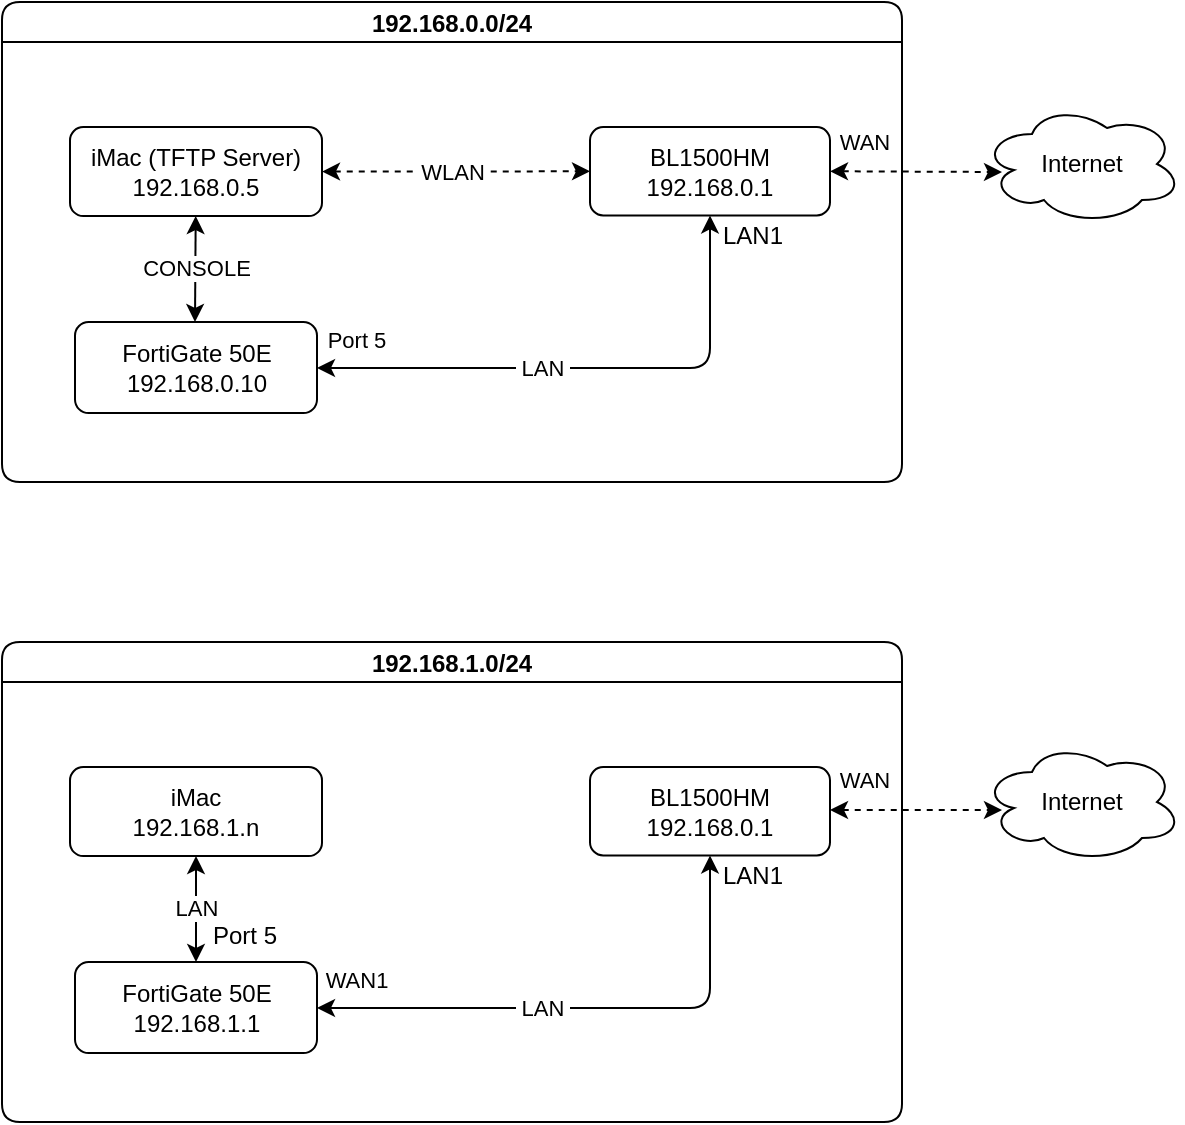 <mxfile version="28.1.2">
  <diagram name="ページ1" id="Zo1WjbqABF_xzE2NxIOl">
    <mxGraphModel dx="1978" dy="643" grid="1" gridSize="10" guides="1" tooltips="1" connect="1" arrows="1" fold="1" page="1" pageScale="1" pageWidth="827" pageHeight="1169" math="0" shadow="0">
      <root>
        <mxCell id="0" />
        <mxCell id="1" parent="0" />
        <mxCell id="QWaBHHsbd7KOMMApe-6u-146" value="" style="group" parent="1" vertex="1" connectable="0">
          <mxGeometry x="-800" y="40" width="450" height="240" as="geometry" />
        </mxCell>
        <mxCell id="QWaBHHsbd7KOMMApe-6u-1" value="192.168.0.0/24" style="swimlane;startSize=20;horizontal=1;containerType=tree;newEdgeStyle={&quot;edgeStyle&quot;:&quot;elbowEdgeStyle&quot;,&quot;startArrow&quot;:&quot;none&quot;,&quot;endArrow&quot;:&quot;none&quot;};fillStyle=auto;movable=1;resizable=1;rotatable=1;deletable=1;editable=1;locked=0;connectable=1;labelBackgroundColor=none;labelBorderColor=none;rounded=1;container=0;" parent="QWaBHHsbd7KOMMApe-6u-146" vertex="1">
          <mxGeometry width="450" height="240" as="geometry">
            <mxRectangle x="30" y="520" width="120" height="30" as="alternateBounds" />
          </mxGeometry>
        </mxCell>
        <mxCell id="u_4x-8XvFpc8--7nfBTp-27" value="" style="elbow=horizontal;sourcePerimeterSpacing=0;targetPerimeterSpacing=0;startArrow=classic;endArrow=classic;rounded=0;fontFamily=Helvetica;fontSize=12;fontColor=default;entryX=0.5;entryY=0;entryDx=0;entryDy=0;labelBackgroundColor=none;labelBorderColor=none;startFill=1;endFill=1;" edge="1" parent="QWaBHHsbd7KOMMApe-6u-1" source="QWaBHHsbd7KOMMApe-6u-44">
          <mxGeometry relative="1" as="geometry">
            <mxPoint x="96.5" y="107" as="sourcePoint" />
            <mxPoint x="96.5" y="160" as="targetPoint" />
          </mxGeometry>
        </mxCell>
        <mxCell id="u_4x-8XvFpc8--7nfBTp-28" value="CONSOLE" style="edgeLabel;html=1;align=center;verticalAlign=middle;resizable=0;points=[];labelBackgroundColor=default;" vertex="1" connectable="0" parent="u_4x-8XvFpc8--7nfBTp-27">
          <mxGeometry x="-0.094" relative="1" as="geometry">
            <mxPoint y="2" as="offset" />
          </mxGeometry>
        </mxCell>
        <UserObject label="&lt;font style=&quot;vertical-align: inherit;&quot;&gt;&lt;font style=&quot;vertical-align: inherit;&quot;&gt;BL1500HM&lt;/font&gt;&lt;/font&gt;&lt;div&gt;&lt;font style=&quot;vertical-align: inherit;&quot;&gt;&lt;font style=&quot;vertical-align: inherit;&quot;&gt;192.168.0.1&lt;/font&gt;&lt;/font&gt;&lt;/div&gt;" treeRoot="1" id="QWaBHHsbd7KOMMApe-6u-38">
          <mxCell style="whiteSpace=wrap;html=1;align=center;treeFolding=1;treeMoving=1;newEdgeStyle={&quot;edgeStyle&quot;:&quot;elbowEdgeStyle&quot;,&quot;startArrow&quot;:&quot;none&quot;,&quot;endArrow&quot;:&quot;none&quot;};verticalAlign=middle;movable=1;resizable=1;rotatable=1;deletable=1;editable=1;locked=0;connectable=1;labelBackgroundColor=none;labelBorderColor=none;rounded=1;" parent="QWaBHHsbd7KOMMApe-6u-146" vertex="1">
            <mxGeometry x="294" y="62.548" width="120" height="44.172" as="geometry" />
          </mxCell>
        </UserObject>
        <mxCell id="QWaBHHsbd7KOMMApe-6u-48" style="edgeStyle=elbowEdgeStyle;rounded=0;orthogonalLoop=1;jettySize=auto;html=1;startArrow=none;endArrow=none;entryX=0.5;entryY=0;entryDx=0;entryDy=0;labelBackgroundColor=none;fontColor=default;" parent="QWaBHHsbd7KOMMApe-6u-146" edge="1">
          <mxGeometry relative="1" as="geometry">
            <mxPoint x="84" y="129" as="sourcePoint" />
            <mxPoint x="84" y="129" as="targetPoint" />
          </mxGeometry>
        </mxCell>
        <mxCell id="QWaBHHsbd7KOMMApe-6u-138" value="" style="edgeStyle=elbowEdgeStyle;elbow=vertical;sourcePerimeterSpacing=0;targetPerimeterSpacing=0;startArrow=classic;endArrow=classic;rounded=1;curved=0;fontFamily=Helvetica;fontSize=12;fontColor=default;exitX=0.5;exitY=1;exitDx=0;exitDy=0;entryX=1;entryY=0.5;entryDx=0;entryDy=0;labelBackgroundColor=none;labelBorderColor=none;startFill=1;endFill=1;" parent="QWaBHHsbd7KOMMApe-6u-146" source="QWaBHHsbd7KOMMApe-6u-38" target="QWaBHHsbd7KOMMApe-6u-36" edge="1">
          <mxGeometry relative="1" as="geometry">
            <mxPoint x="304" y="95" as="sourcePoint" />
            <mxPoint x="167" y="73" as="targetPoint" />
            <Array as="points">
              <mxPoint x="320" y="183" />
            </Array>
          </mxGeometry>
        </mxCell>
        <mxCell id="QWaBHHsbd7KOMMApe-6u-139" value="&amp;nbsp;LAN&amp;nbsp;" style="edgeLabel;html=1;align=center;verticalAlign=middle;resizable=0;points=[];labelBackgroundColor=default;" parent="QWaBHHsbd7KOMMApe-6u-138" vertex="1" connectable="0">
          <mxGeometry x="0.316" y="-1" relative="1" as="geometry">
            <mxPoint x="19" y="1" as="offset" />
          </mxGeometry>
        </mxCell>
        <mxCell id="QWaBHHsbd7KOMMApe-6u-17" value="LAN1" style="edgeLabel;html=1;align=center;verticalAlign=middle;resizable=0;points=[];fontFamily=Helvetica;fontSize=12;labelBackgroundColor=none;labelBorderColor=none;rounded=1;" parent="QWaBHHsbd7KOMMApe-6u-146" vertex="1" connectable="0">
          <mxGeometry x="384" y="130" as="geometry">
            <mxPoint x="-9" y="-13" as="offset" />
          </mxGeometry>
        </mxCell>
        <mxCell id="QWaBHHsbd7KOMMApe-6u-45" value="" style="edgeStyle=elbowEdgeStyle;elbow=horizontal;sourcePerimeterSpacing=0;targetPerimeterSpacing=0;startArrow=classic;endArrow=classic;rounded=1;curved=0;fontFamily=Helvetica;fontSize=12;fontColor=default;exitX=1;exitY=0.5;exitDx=0;exitDy=0;entryX=0;entryY=0.5;entryDx=0;entryDy=0;labelBackgroundColor=none;labelBorderColor=none;startFill=1;endFill=1;dashed=1;" parent="QWaBHHsbd7KOMMApe-6u-146" source="QWaBHHsbd7KOMMApe-6u-44" target="QWaBHHsbd7KOMMApe-6u-38" edge="1">
          <mxGeometry relative="1" as="geometry">
            <mxPoint x="40" y="33" as="sourcePoint" />
            <mxPoint x="204" y="85" as="targetPoint" />
            <Array as="points" />
          </mxGeometry>
        </mxCell>
        <mxCell id="QWaBHHsbd7KOMMApe-6u-145" value="&amp;nbsp;WLAN&amp;nbsp;" style="edgeLabel;html=1;align=center;verticalAlign=middle;resizable=0;points=[];labelBackgroundColor=default;" parent="QWaBHHsbd7KOMMApe-6u-45" vertex="1" connectable="0">
          <mxGeometry x="-0.094" relative="1" as="geometry">
            <mxPoint x="4" as="offset" />
          </mxGeometry>
        </mxCell>
        <UserObject label="FortiGate 50E&lt;div&gt;192.168.0.10&lt;/div&gt;" treeRoot="1" id="QWaBHHsbd7KOMMApe-6u-36">
          <mxCell style="whiteSpace=wrap;html=1;align=center;treeFolding=1;treeMoving=1;newEdgeStyle={&quot;edgeStyle&quot;:&quot;elbowEdgeStyle&quot;,&quot;startArrow&quot;:&quot;none&quot;,&quot;endArrow&quot;:&quot;none&quot;};verticalAlign=middle;movable=1;resizable=1;rotatable=1;deletable=1;editable=1;locked=0;connectable=1;labelBackgroundColor=none;labelBorderColor=none;rounded=1;" parent="QWaBHHsbd7KOMMApe-6u-146" vertex="1">
            <mxGeometry x="36.5" y="159.998" width="121" height="45.55" as="geometry" />
          </mxCell>
        </UserObject>
        <mxCell id="QWaBHHsbd7KOMMApe-6u-44" value="iMac (TFTP Server)&lt;div&gt;192.168.0.5&lt;/div&gt;" style="whiteSpace=wrap;html=1;align=center;verticalAlign=middle;treeFolding=1;treeMoving=1;newEdgeStyle={&quot;edgeStyle&quot;:&quot;elbowEdgeStyle&quot;,&quot;startArrow&quot;:&quot;none&quot;,&quot;endArrow&quot;:&quot;none&quot;};fontFamily=Helvetica;fontSize=12;labelBackgroundColor=none;labelBorderColor=none;rounded=1;" parent="QWaBHHsbd7KOMMApe-6u-146" vertex="1">
          <mxGeometry x="34" y="62.55" width="126" height="44.45" as="geometry" />
        </mxCell>
        <mxCell id="QWaBHHsbd7KOMMApe-6u-147" value="Port 5" style="edgeLabel;html=1;align=center;verticalAlign=middle;resizable=0;points=[];labelBackgroundColor=default;" parent="1" vertex="1" connectable="0">
          <mxGeometry x="-520.0" y="235" as="geometry">
            <mxPoint x="-103" y="-26" as="offset" />
          </mxGeometry>
        </mxCell>
        <mxCell id="u_4x-8XvFpc8--7nfBTp-14" value="" style="group" vertex="1" connectable="0" parent="1">
          <mxGeometry x="-800" y="360" width="450" height="240" as="geometry" />
        </mxCell>
        <mxCell id="u_4x-8XvFpc8--7nfBTp-15" value="192.168.1.0/24" style="swimlane;startSize=20;horizontal=1;containerType=tree;newEdgeStyle={&quot;edgeStyle&quot;:&quot;elbowEdgeStyle&quot;,&quot;startArrow&quot;:&quot;none&quot;,&quot;endArrow&quot;:&quot;none&quot;};fillStyle=auto;movable=1;resizable=1;rotatable=1;deletable=1;editable=1;locked=0;connectable=1;labelBackgroundColor=none;labelBorderColor=none;rounded=1;container=0;" vertex="1" parent="u_4x-8XvFpc8--7nfBTp-14">
          <mxGeometry width="450" height="240" as="geometry">
            <mxRectangle x="30" y="520" width="120" height="30" as="alternateBounds" />
          </mxGeometry>
        </mxCell>
        <mxCell id="u_4x-8XvFpc8--7nfBTp-26" value="Port 5" style="edgeLabel;html=1;align=center;verticalAlign=middle;resizable=0;points=[];fontFamily=Helvetica;fontSize=12;labelBackgroundColor=none;labelBorderColor=none;rounded=1;arcSize=50;" vertex="1" connectable="0" parent="u_4x-8XvFpc8--7nfBTp-15">
          <mxGeometry x="130" y="160" as="geometry">
            <mxPoint x="-9" y="-13" as="offset" />
          </mxGeometry>
        </mxCell>
        <UserObject label="&lt;font style=&quot;vertical-align: inherit;&quot;&gt;&lt;font style=&quot;vertical-align: inherit;&quot;&gt;BL1500HM&lt;/font&gt;&lt;/font&gt;&lt;div&gt;&lt;font style=&quot;vertical-align: inherit;&quot;&gt;&lt;font style=&quot;vertical-align: inherit;&quot;&gt;192.168.0.1&lt;/font&gt;&lt;/font&gt;&lt;/div&gt;" treeRoot="1" id="u_4x-8XvFpc8--7nfBTp-16">
          <mxCell style="whiteSpace=wrap;html=1;align=center;treeFolding=1;treeMoving=1;newEdgeStyle={&quot;edgeStyle&quot;:&quot;elbowEdgeStyle&quot;,&quot;startArrow&quot;:&quot;none&quot;,&quot;endArrow&quot;:&quot;none&quot;};verticalAlign=middle;movable=1;resizable=1;rotatable=1;deletable=1;editable=1;locked=0;connectable=1;labelBackgroundColor=none;labelBorderColor=none;rounded=1;" vertex="1" parent="u_4x-8XvFpc8--7nfBTp-14">
            <mxGeometry x="294" y="62.548" width="120" height="44.172" as="geometry" />
          </mxCell>
        </UserObject>
        <mxCell id="u_4x-8XvFpc8--7nfBTp-17" style="edgeStyle=elbowEdgeStyle;rounded=0;orthogonalLoop=1;jettySize=auto;html=1;startArrow=none;endArrow=none;entryX=0.5;entryY=0;entryDx=0;entryDy=0;labelBackgroundColor=none;fontColor=default;" edge="1" parent="u_4x-8XvFpc8--7nfBTp-14">
          <mxGeometry relative="1" as="geometry">
            <mxPoint x="84" y="129" as="sourcePoint" />
            <mxPoint x="84" y="129" as="targetPoint" />
          </mxGeometry>
        </mxCell>
        <mxCell id="u_4x-8XvFpc8--7nfBTp-18" value="" style="edgeStyle=elbowEdgeStyle;elbow=vertical;sourcePerimeterSpacing=0;targetPerimeterSpacing=0;startArrow=classic;endArrow=classic;rounded=1;curved=0;fontFamily=Helvetica;fontSize=12;fontColor=default;exitX=0.5;exitY=1;exitDx=0;exitDy=0;entryX=1;entryY=0.5;entryDx=0;entryDy=0;labelBackgroundColor=none;labelBorderColor=none;startFill=1;endFill=1;" edge="1" parent="u_4x-8XvFpc8--7nfBTp-14" source="u_4x-8XvFpc8--7nfBTp-16" target="u_4x-8XvFpc8--7nfBTp-23">
          <mxGeometry relative="1" as="geometry">
            <mxPoint x="304" y="95" as="sourcePoint" />
            <mxPoint x="167" y="73" as="targetPoint" />
            <Array as="points">
              <mxPoint x="320" y="183" />
            </Array>
          </mxGeometry>
        </mxCell>
        <mxCell id="u_4x-8XvFpc8--7nfBTp-19" value="&amp;nbsp;LAN&amp;nbsp;" style="edgeLabel;html=1;align=center;verticalAlign=middle;resizable=0;points=[];labelBackgroundColor=default;" vertex="1" connectable="0" parent="u_4x-8XvFpc8--7nfBTp-18">
          <mxGeometry x="0.316" y="-1" relative="1" as="geometry">
            <mxPoint x="19" y="1" as="offset" />
          </mxGeometry>
        </mxCell>
        <mxCell id="u_4x-8XvFpc8--7nfBTp-20" value="LAN1" style="edgeLabel;html=1;align=center;verticalAlign=middle;resizable=0;points=[];fontFamily=Helvetica;fontSize=12;labelBackgroundColor=none;labelBorderColor=none;rounded=1;" vertex="1" connectable="0" parent="u_4x-8XvFpc8--7nfBTp-14">
          <mxGeometry x="384" y="130" as="geometry">
            <mxPoint x="-9" y="-13" as="offset" />
          </mxGeometry>
        </mxCell>
        <mxCell id="u_4x-8XvFpc8--7nfBTp-21" value="" style="elbow=horizontal;sourcePerimeterSpacing=0;targetPerimeterSpacing=0;startArrow=classic;endArrow=classic;rounded=0;fontFamily=Helvetica;fontSize=12;fontColor=default;exitX=0.5;exitY=1;exitDx=0;exitDy=0;entryX=0.5;entryY=0;entryDx=0;entryDy=0;labelBackgroundColor=none;labelBorderColor=none;startFill=1;endFill=1;" edge="1" parent="u_4x-8XvFpc8--7nfBTp-14" source="u_4x-8XvFpc8--7nfBTp-24" target="u_4x-8XvFpc8--7nfBTp-23">
          <mxGeometry relative="1" as="geometry">
            <mxPoint x="40" y="33" as="sourcePoint" />
            <mxPoint x="204" y="85" as="targetPoint" />
          </mxGeometry>
        </mxCell>
        <mxCell id="u_4x-8XvFpc8--7nfBTp-22" value="LAN" style="edgeLabel;html=1;align=center;verticalAlign=middle;resizable=0;points=[];labelBackgroundColor=default;" vertex="1" connectable="0" parent="u_4x-8XvFpc8--7nfBTp-21">
          <mxGeometry x="-0.094" relative="1" as="geometry">
            <mxPoint y="2" as="offset" />
          </mxGeometry>
        </mxCell>
        <UserObject label="FortiGate 50E&lt;div&gt;192.168.1.1&lt;/div&gt;" treeRoot="1" id="u_4x-8XvFpc8--7nfBTp-23">
          <mxCell style="whiteSpace=wrap;html=1;align=center;treeFolding=1;treeMoving=1;newEdgeStyle={&quot;edgeStyle&quot;:&quot;elbowEdgeStyle&quot;,&quot;startArrow&quot;:&quot;none&quot;,&quot;endArrow&quot;:&quot;none&quot;};verticalAlign=middle;movable=1;resizable=1;rotatable=1;deletable=1;editable=1;locked=0;connectable=1;labelBackgroundColor=none;labelBorderColor=none;rounded=1;" vertex="1" parent="u_4x-8XvFpc8--7nfBTp-14">
            <mxGeometry x="36.5" y="159.998" width="121" height="45.55" as="geometry" />
          </mxCell>
        </UserObject>
        <mxCell id="u_4x-8XvFpc8--7nfBTp-24" value="iMac&lt;div&gt;192.168.1.n&lt;/div&gt;" style="whiteSpace=wrap;html=1;align=center;verticalAlign=middle;treeFolding=1;treeMoving=1;newEdgeStyle={&quot;edgeStyle&quot;:&quot;elbowEdgeStyle&quot;,&quot;startArrow&quot;:&quot;none&quot;,&quot;endArrow&quot;:&quot;none&quot;};fontFamily=Helvetica;fontSize=12;labelBackgroundColor=none;labelBorderColor=none;rounded=1;" vertex="1" parent="u_4x-8XvFpc8--7nfBTp-14">
          <mxGeometry x="34" y="62.55" width="126" height="44.45" as="geometry" />
        </mxCell>
        <mxCell id="u_4x-8XvFpc8--7nfBTp-25" value="WAN1" style="edgeLabel;html=1;align=center;verticalAlign=middle;resizable=0;points=[];labelBackgroundColor=default;" vertex="1" connectable="0" parent="1">
          <mxGeometry x="-520.0" y="555" as="geometry">
            <mxPoint x="-103" y="-26" as="offset" />
          </mxGeometry>
        </mxCell>
        <mxCell id="u_4x-8XvFpc8--7nfBTp-30" value="Internet" style="ellipse;shape=cloud;whiteSpace=wrap;html=1;align=center;" vertex="1" parent="1">
          <mxGeometry x="-310" y="91" width="100" height="60" as="geometry" />
        </mxCell>
        <mxCell id="u_4x-8XvFpc8--7nfBTp-31" value="" style="elbow=horizontal;sourcePerimeterSpacing=0;targetPerimeterSpacing=0;startArrow=classic;endArrow=classic;rounded=1;fontFamily=Helvetica;fontSize=12;fontColor=default;exitX=1;exitY=0.5;exitDx=0;exitDy=0;labelBackgroundColor=none;labelBorderColor=none;startFill=1;endFill=1;dashed=1;" edge="1" parent="1" source="QWaBHHsbd7KOMMApe-6u-38">
          <mxGeometry relative="1" as="geometry">
            <mxPoint x="-370" y="124.35" as="sourcePoint" />
            <mxPoint x="-300" y="125" as="targetPoint" />
          </mxGeometry>
        </mxCell>
        <mxCell id="u_4x-8XvFpc8--7nfBTp-33" value="WAN" style="edgeLabel;html=1;align=center;verticalAlign=middle;resizable=0;points=[];" vertex="1" connectable="0" parent="u_4x-8XvFpc8--7nfBTp-31">
          <mxGeometry x="-0.735" y="3" relative="1" as="geometry">
            <mxPoint x="5" y="-12" as="offset" />
          </mxGeometry>
        </mxCell>
        <mxCell id="u_4x-8XvFpc8--7nfBTp-34" value="Internet" style="ellipse;shape=cloud;whiteSpace=wrap;html=1;align=center;" vertex="1" parent="1">
          <mxGeometry x="-310" y="410" width="100" height="60" as="geometry" />
        </mxCell>
        <mxCell id="u_4x-8XvFpc8--7nfBTp-35" value="" style="elbow=horizontal;sourcePerimeterSpacing=0;targetPerimeterSpacing=0;startArrow=classic;endArrow=classic;rounded=1;fontFamily=Helvetica;fontSize=12;fontColor=default;exitX=1;exitY=0.5;exitDx=0;exitDy=0;labelBackgroundColor=none;labelBorderColor=none;startFill=1;endFill=1;dashed=1;" edge="1" parent="1">
          <mxGeometry relative="1" as="geometry">
            <mxPoint x="-386" y="444" as="sourcePoint" />
            <mxPoint x="-300" y="444" as="targetPoint" />
          </mxGeometry>
        </mxCell>
        <mxCell id="u_4x-8XvFpc8--7nfBTp-36" value="WAN" style="edgeLabel;html=1;align=center;verticalAlign=middle;resizable=0;points=[];" vertex="1" connectable="0" parent="u_4x-8XvFpc8--7nfBTp-35">
          <mxGeometry x="-0.735" y="3" relative="1" as="geometry">
            <mxPoint x="5" y="-12" as="offset" />
          </mxGeometry>
        </mxCell>
      </root>
    </mxGraphModel>
  </diagram>
</mxfile>
